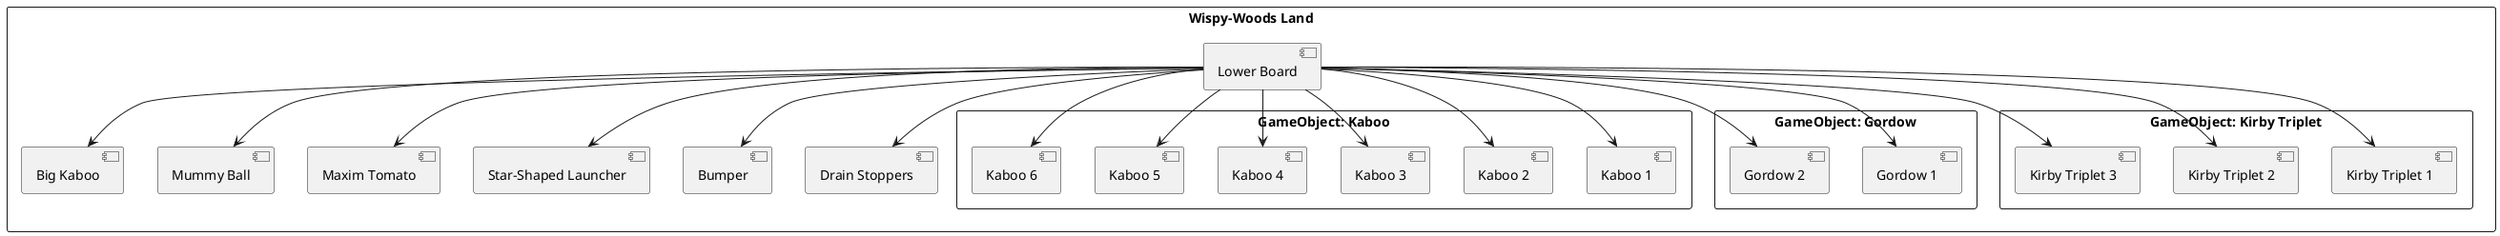 @startuml
skinparam packageStyle rectangle

package "Wispy-Woods Land" {
  [Lower Board]
  
  package "GameObject: Kaboo" {
    [Kaboo 1]
    [Kaboo 2]
    [Kaboo 3]
    [Kaboo 4]
    [Kaboo 5]
    [Kaboo 6]
  }
  
  package "GameObject: Gordow" {
    [Gordow 1]
    [Gordow 2]
  }
  
  [Big Kaboo]
  [Mummy Ball]
  
  package "GameObject: Kirby Triplet" {
    [Kirby Triplet 1]
    [Kirby Triplet 2]
    [Kirby Triplet 3]
  }
  
  [Maxim Tomato]
  [Star-Shaped Launcher]
  
  [Bumper]
  [Drain Stoppers]
}

[Lower Board] --> [Kaboo 1]
[Lower Board] --> [Kaboo 2]
[Lower Board] --> [Kaboo 3]
[Lower Board] --> [Kaboo 4]
[Lower Board] --> [Kaboo 5]
[Lower Board] --> [Kaboo 6]
[Lower Board] --> [Gordow 1]
[Lower Board] --> [Gordow 2]
[Lower Board] --> [Big Kaboo]
[Lower Board] --> [Mummy Ball]
[Lower Board] --> [Kirby Triplet 1]
[Lower Board] --> [Kirby Triplet 2]
[Lower Board] --> [Kirby Triplet 3]
[Lower Board] --> [Maxim Tomato]
[Lower Board] --> [Star-Shaped Launcher]
[Lower Board] --> [Bumper]
[Lower Board] --> [Drain Stoppers]

@enduml
